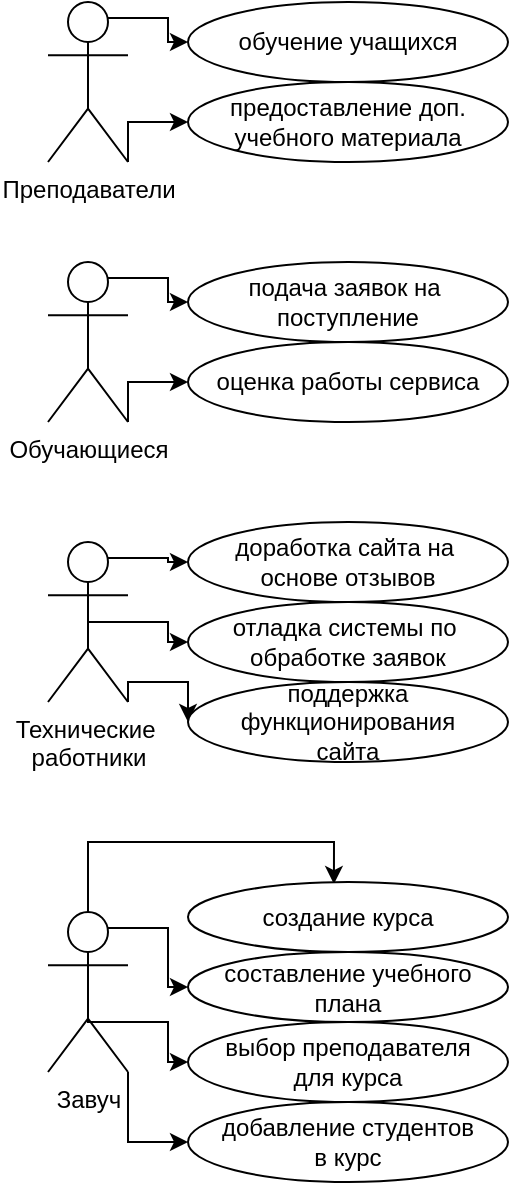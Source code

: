 <mxfile version="15.2.9" type="device"><diagram id="e25jnOVaxKvHYC8yiLxX" name="Page-1"><mxGraphModel dx="868" dy="482" grid="1" gridSize="10" guides="1" tooltips="1" connect="1" arrows="1" fold="1" page="1" pageScale="1" pageWidth="827" pageHeight="1169" math="0" shadow="0"><root><mxCell id="0"/><mxCell id="1" parent="0"/><mxCell id="fZhwSwcIy2WnvR9DnaSz-21" style="edgeStyle=orthogonalEdgeStyle;rounded=0;orthogonalLoop=1;jettySize=auto;html=1;exitX=0.75;exitY=0.1;exitDx=0;exitDy=0;exitPerimeter=0;entryX=0;entryY=0.5;entryDx=0;entryDy=0;" parent="1" source="fZhwSwcIy2WnvR9DnaSz-1" target="fZhwSwcIy2WnvR9DnaSz-6" edge="1"><mxGeometry relative="1" as="geometry"/></mxCell><mxCell id="fZhwSwcIy2WnvR9DnaSz-22" style="edgeStyle=orthogonalEdgeStyle;rounded=0;orthogonalLoop=1;jettySize=auto;html=1;exitX=1;exitY=1;exitDx=0;exitDy=0;exitPerimeter=0;entryX=0;entryY=0.5;entryDx=0;entryDy=0;" parent="1" source="fZhwSwcIy2WnvR9DnaSz-1" target="fZhwSwcIy2WnvR9DnaSz-7" edge="1"><mxGeometry relative="1" as="geometry"><Array as="points"><mxPoint x="200" y="110"/></Array></mxGeometry></mxCell><mxCell id="fZhwSwcIy2WnvR9DnaSz-1" value="Преподаватели" style="shape=umlActor;verticalLabelPosition=bottom;verticalAlign=top;html=1;outlineConnect=0;" parent="1" vertex="1"><mxGeometry x="160" y="50" width="40" height="80" as="geometry"/></mxCell><mxCell id="fZhwSwcIy2WnvR9DnaSz-23" style="edgeStyle=orthogonalEdgeStyle;rounded=0;orthogonalLoop=1;jettySize=auto;html=1;exitX=0.75;exitY=0.1;exitDx=0;exitDy=0;exitPerimeter=0;entryX=0;entryY=0.5;entryDx=0;entryDy=0;" parent="1" source="fZhwSwcIy2WnvR9DnaSz-2" target="fZhwSwcIy2WnvR9DnaSz-8" edge="1"><mxGeometry relative="1" as="geometry"/></mxCell><mxCell id="fZhwSwcIy2WnvR9DnaSz-24" style="edgeStyle=orthogonalEdgeStyle;rounded=0;orthogonalLoop=1;jettySize=auto;html=1;exitX=1;exitY=1;exitDx=0;exitDy=0;exitPerimeter=0;entryX=0;entryY=0.5;entryDx=0;entryDy=0;" parent="1" source="fZhwSwcIy2WnvR9DnaSz-2" target="fZhwSwcIy2WnvR9DnaSz-9" edge="1"><mxGeometry relative="1" as="geometry"><Array as="points"><mxPoint x="200" y="240"/></Array></mxGeometry></mxCell><mxCell id="fZhwSwcIy2WnvR9DnaSz-2" value="Обучающиеся" style="shape=umlActor;verticalLabelPosition=bottom;verticalAlign=top;html=1;outlineConnect=0;" parent="1" vertex="1"><mxGeometry x="160" y="180" width="40" height="80" as="geometry"/></mxCell><mxCell id="fZhwSwcIy2WnvR9DnaSz-25" style="edgeStyle=orthogonalEdgeStyle;rounded=0;orthogonalLoop=1;jettySize=auto;html=1;exitX=0.75;exitY=0.1;exitDx=0;exitDy=0;exitPerimeter=0;entryX=0;entryY=0.5;entryDx=0;entryDy=0;" parent="1" source="fZhwSwcIy2WnvR9DnaSz-3" target="fZhwSwcIy2WnvR9DnaSz-10" edge="1"><mxGeometry relative="1" as="geometry"/></mxCell><mxCell id="fZhwSwcIy2WnvR9DnaSz-26" style="edgeStyle=orthogonalEdgeStyle;rounded=0;orthogonalLoop=1;jettySize=auto;html=1;exitX=0.5;exitY=0.5;exitDx=0;exitDy=0;exitPerimeter=0;entryX=0;entryY=0.5;entryDx=0;entryDy=0;" parent="1" source="fZhwSwcIy2WnvR9DnaSz-3" target="fZhwSwcIy2WnvR9DnaSz-11" edge="1"><mxGeometry relative="1" as="geometry"/></mxCell><mxCell id="fZhwSwcIy2WnvR9DnaSz-27" style="edgeStyle=orthogonalEdgeStyle;rounded=0;orthogonalLoop=1;jettySize=auto;html=1;exitX=1;exitY=1;exitDx=0;exitDy=0;exitPerimeter=0;entryX=0;entryY=0.5;entryDx=0;entryDy=0;" parent="1" source="fZhwSwcIy2WnvR9DnaSz-3" target="fZhwSwcIy2WnvR9DnaSz-12" edge="1"><mxGeometry relative="1" as="geometry"><Array as="points"><mxPoint x="200" y="390"/><mxPoint x="230" y="390"/></Array></mxGeometry></mxCell><mxCell id="fZhwSwcIy2WnvR9DnaSz-3" value="Технические&amp;nbsp;&lt;br&gt;работники" style="shape=umlActor;verticalLabelPosition=bottom;verticalAlign=top;html=1;outlineConnect=0;" parent="1" vertex="1"><mxGeometry x="160" y="320" width="40" height="80" as="geometry"/></mxCell><mxCell id="fZhwSwcIy2WnvR9DnaSz-28" style="edgeStyle=orthogonalEdgeStyle;rounded=0;orthogonalLoop=1;jettySize=auto;html=1;exitX=0.75;exitY=0.1;exitDx=0;exitDy=0;exitPerimeter=0;entryX=0.456;entryY=0.029;entryDx=0;entryDy=0;entryPerimeter=0;" parent="1" source="fZhwSwcIy2WnvR9DnaSz-4" target="fZhwSwcIy2WnvR9DnaSz-13" edge="1"><mxGeometry relative="1" as="geometry"><Array as="points"><mxPoint x="180" y="513"/><mxPoint x="180" y="470"/><mxPoint x="303" y="470"/></Array></mxGeometry></mxCell><mxCell id="fZhwSwcIy2WnvR9DnaSz-29" style="edgeStyle=orthogonalEdgeStyle;rounded=0;orthogonalLoop=1;jettySize=auto;html=1;exitX=0.75;exitY=0.1;exitDx=0;exitDy=0;exitPerimeter=0;entryX=0;entryY=0.5;entryDx=0;entryDy=0;" parent="1" source="fZhwSwcIy2WnvR9DnaSz-4" target="fZhwSwcIy2WnvR9DnaSz-14" edge="1"><mxGeometry relative="1" as="geometry"/></mxCell><mxCell id="fZhwSwcIy2WnvR9DnaSz-30" style="edgeStyle=orthogonalEdgeStyle;rounded=0;orthogonalLoop=1;jettySize=auto;html=1;exitX=0.5;exitY=0.5;exitDx=0;exitDy=0;exitPerimeter=0;" parent="1" source="fZhwSwcIy2WnvR9DnaSz-4" target="fZhwSwcIy2WnvR9DnaSz-15" edge="1"><mxGeometry relative="1" as="geometry"><Array as="points"><mxPoint x="180" y="560"/><mxPoint x="220" y="560"/><mxPoint x="220" y="580"/></Array></mxGeometry></mxCell><mxCell id="fZhwSwcIy2WnvR9DnaSz-31" style="edgeStyle=orthogonalEdgeStyle;rounded=0;orthogonalLoop=1;jettySize=auto;html=1;exitX=1;exitY=1;exitDx=0;exitDy=0;exitPerimeter=0;entryX=0;entryY=0.5;entryDx=0;entryDy=0;" parent="1" source="fZhwSwcIy2WnvR9DnaSz-4" target="fZhwSwcIy2WnvR9DnaSz-17" edge="1"><mxGeometry relative="1" as="geometry"/></mxCell><mxCell id="fZhwSwcIy2WnvR9DnaSz-4" value="Завуч" style="shape=umlActor;verticalLabelPosition=bottom;verticalAlign=top;html=1;outlineConnect=0;" parent="1" vertex="1"><mxGeometry x="160" y="505" width="40" height="80" as="geometry"/></mxCell><mxCell id="fZhwSwcIy2WnvR9DnaSz-6" value="обучение учащихся" style="ellipse;whiteSpace=wrap;html=1;" parent="1" vertex="1"><mxGeometry x="230" y="50" width="160" height="40" as="geometry"/></mxCell><mxCell id="fZhwSwcIy2WnvR9DnaSz-7" value="предоставление доп.&lt;br&gt;учебного материала" style="ellipse;whiteSpace=wrap;html=1;" parent="1" vertex="1"><mxGeometry x="230" y="90" width="160" height="40" as="geometry"/></mxCell><mxCell id="fZhwSwcIy2WnvR9DnaSz-8" value="подача заявок на&amp;nbsp;&lt;br&gt;поступление" style="ellipse;whiteSpace=wrap;html=1;" parent="1" vertex="1"><mxGeometry x="230" y="180" width="160" height="40" as="geometry"/></mxCell><mxCell id="fZhwSwcIy2WnvR9DnaSz-9" value="оценка работы сервиса" style="ellipse;whiteSpace=wrap;html=1;" parent="1" vertex="1"><mxGeometry x="230" y="220" width="160" height="40" as="geometry"/></mxCell><mxCell id="fZhwSwcIy2WnvR9DnaSz-10" value="доработка сайта на&amp;nbsp;&lt;br&gt;основе отзывов" style="ellipse;whiteSpace=wrap;html=1;" parent="1" vertex="1"><mxGeometry x="230" y="310" width="160" height="40" as="geometry"/></mxCell><mxCell id="fZhwSwcIy2WnvR9DnaSz-11" value="отладка системы по&amp;nbsp;&lt;br&gt;обработке заявок" style="ellipse;whiteSpace=wrap;html=1;" parent="1" vertex="1"><mxGeometry x="230" y="350" width="160" height="40" as="geometry"/></mxCell><mxCell id="fZhwSwcIy2WnvR9DnaSz-12" value="поддержка функционирования&lt;br&gt;сайта" style="ellipse;whiteSpace=wrap;html=1;" parent="1" vertex="1"><mxGeometry x="230" y="390" width="160" height="40" as="geometry"/></mxCell><mxCell id="fZhwSwcIy2WnvR9DnaSz-13" value="создание курса" style="ellipse;whiteSpace=wrap;html=1;" parent="1" vertex="1"><mxGeometry x="230" y="490" width="160" height="35" as="geometry"/></mxCell><mxCell id="fZhwSwcIy2WnvR9DnaSz-14" value="составление учебного&lt;br&gt;плана" style="ellipse;whiteSpace=wrap;html=1;" parent="1" vertex="1"><mxGeometry x="230" y="525" width="160" height="35" as="geometry"/></mxCell><mxCell id="fZhwSwcIy2WnvR9DnaSz-15" value="выбор преподавателя&lt;br&gt;для курса" style="ellipse;whiteSpace=wrap;html=1;" parent="1" vertex="1"><mxGeometry x="230" y="560" width="160" height="40" as="geometry"/></mxCell><mxCell id="fZhwSwcIy2WnvR9DnaSz-17" value="добавление студентов&lt;br&gt;в курс" style="ellipse;whiteSpace=wrap;html=1;" parent="1" vertex="1"><mxGeometry x="230" y="600" width="160" height="40" as="geometry"/></mxCell></root></mxGraphModel></diagram></mxfile>